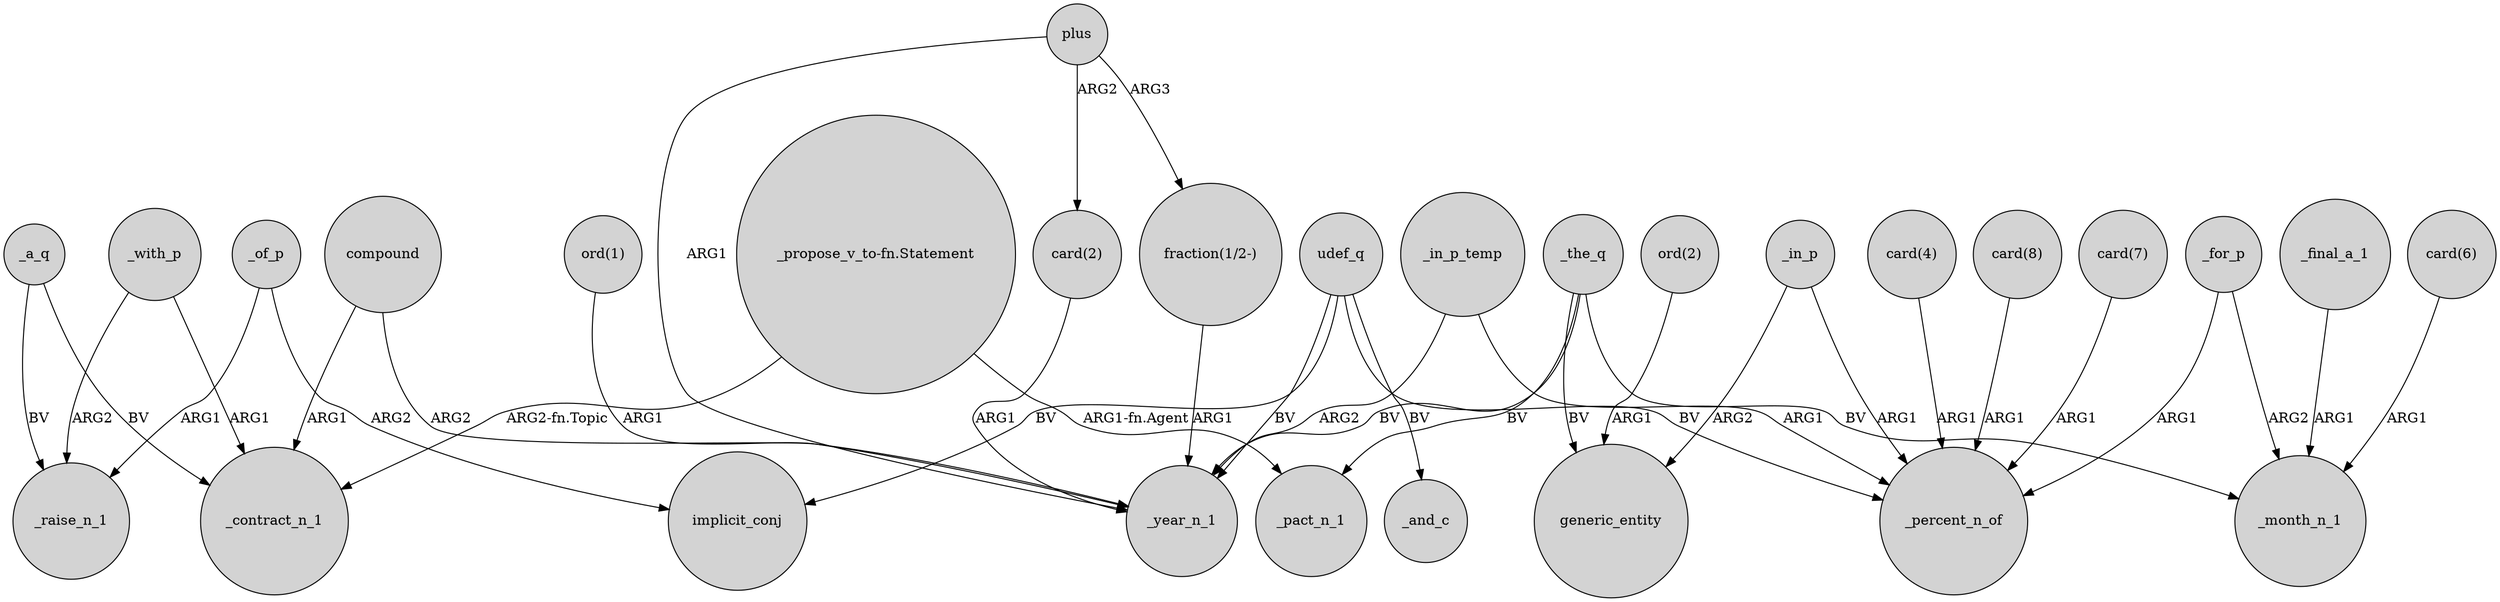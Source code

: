 digraph {
	node [shape=circle style=filled]
	_with_p -> _raise_n_1 [label=ARG2]
	_the_q -> generic_entity [label=BV]
	_for_p -> _month_n_1 [label=ARG2]
	plus -> "card(2)" [label=ARG2]
	_final_a_1 -> _month_n_1 [label=ARG1]
	_in_p -> _percent_n_of [label=ARG1]
	plus -> "fraction(1/2-)" [label=ARG3]
	_the_q -> _pact_n_1 [label=BV]
	"card(7)" -> _percent_n_of [label=ARG1]
	_in_p_temp -> _percent_n_of [label=ARG1]
	_a_q -> _raise_n_1 [label=BV]
	compound -> _contract_n_1 [label=ARG1]
	_a_q -> _contract_n_1 [label=BV]
	"fraction(1/2-)" -> _year_n_1 [label=ARG1]
	"_propose_v_to-fn.Statement" -> _contract_n_1 [label="ARG2-fn.Topic"]
	udef_q -> implicit_conj [label=BV]
	_in_p_temp -> _year_n_1 [label=ARG2]
	"_propose_v_to-fn.Statement" -> _pact_n_1 [label="ARG1-fn.Agent"]
	_the_q -> _month_n_1 [label=BV]
	"card(2)" -> _year_n_1 [label=ARG1]
	_for_p -> _percent_n_of [label=ARG1]
	"ord(2)" -> generic_entity [label=ARG1]
	"card(4)" -> _percent_n_of [label=ARG1]
	_the_q -> _year_n_1 [label=BV]
	_with_p -> _contract_n_1 [label=ARG1]
	_of_p -> implicit_conj [label=ARG2]
	plus -> _year_n_1 [label=ARG1]
	udef_q -> _year_n_1 [label=BV]
	"card(8)" -> _percent_n_of [label=ARG1]
	_in_p -> generic_entity [label=ARG2]
	_of_p -> _raise_n_1 [label=ARG1]
	udef_q -> _percent_n_of [label=BV]
	"ord(1)" -> _year_n_1 [label=ARG1]
	"card(6)" -> _month_n_1 [label=ARG1]
	udef_q -> _and_c [label=BV]
	compound -> _year_n_1 [label=ARG2]
}
